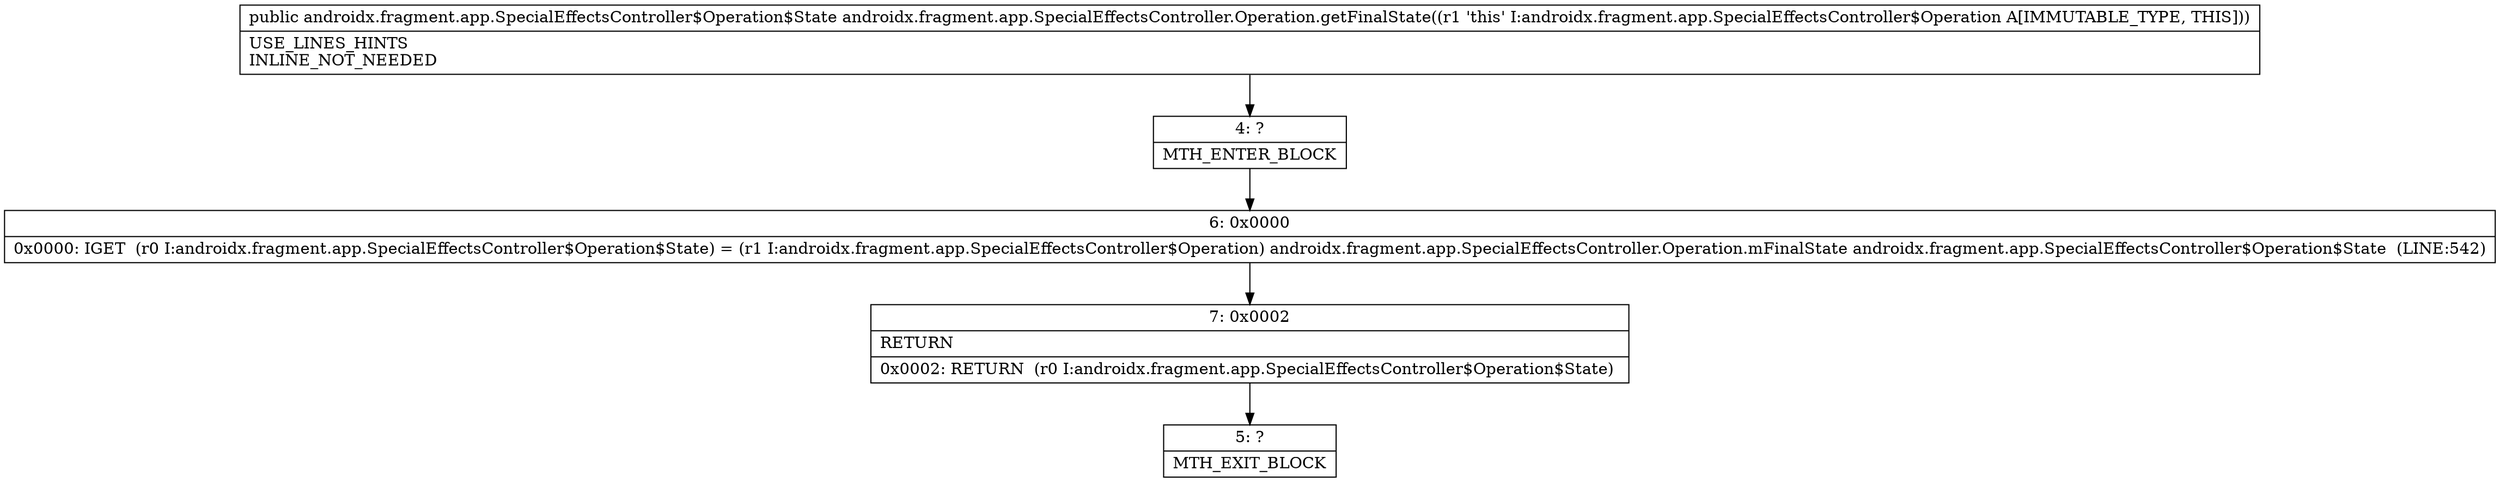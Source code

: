 digraph "CFG forandroidx.fragment.app.SpecialEffectsController.Operation.getFinalState()Landroidx\/fragment\/app\/SpecialEffectsController$Operation$State;" {
Node_4 [shape=record,label="{4\:\ ?|MTH_ENTER_BLOCK\l}"];
Node_6 [shape=record,label="{6\:\ 0x0000|0x0000: IGET  (r0 I:androidx.fragment.app.SpecialEffectsController$Operation$State) = (r1 I:androidx.fragment.app.SpecialEffectsController$Operation) androidx.fragment.app.SpecialEffectsController.Operation.mFinalState androidx.fragment.app.SpecialEffectsController$Operation$State  (LINE:542)\l}"];
Node_7 [shape=record,label="{7\:\ 0x0002|RETURN\l|0x0002: RETURN  (r0 I:androidx.fragment.app.SpecialEffectsController$Operation$State) \l}"];
Node_5 [shape=record,label="{5\:\ ?|MTH_EXIT_BLOCK\l}"];
MethodNode[shape=record,label="{public androidx.fragment.app.SpecialEffectsController$Operation$State androidx.fragment.app.SpecialEffectsController.Operation.getFinalState((r1 'this' I:androidx.fragment.app.SpecialEffectsController$Operation A[IMMUTABLE_TYPE, THIS]))  | USE_LINES_HINTS\lINLINE_NOT_NEEDED\l}"];
MethodNode -> Node_4;Node_4 -> Node_6;
Node_6 -> Node_7;
Node_7 -> Node_5;
}

